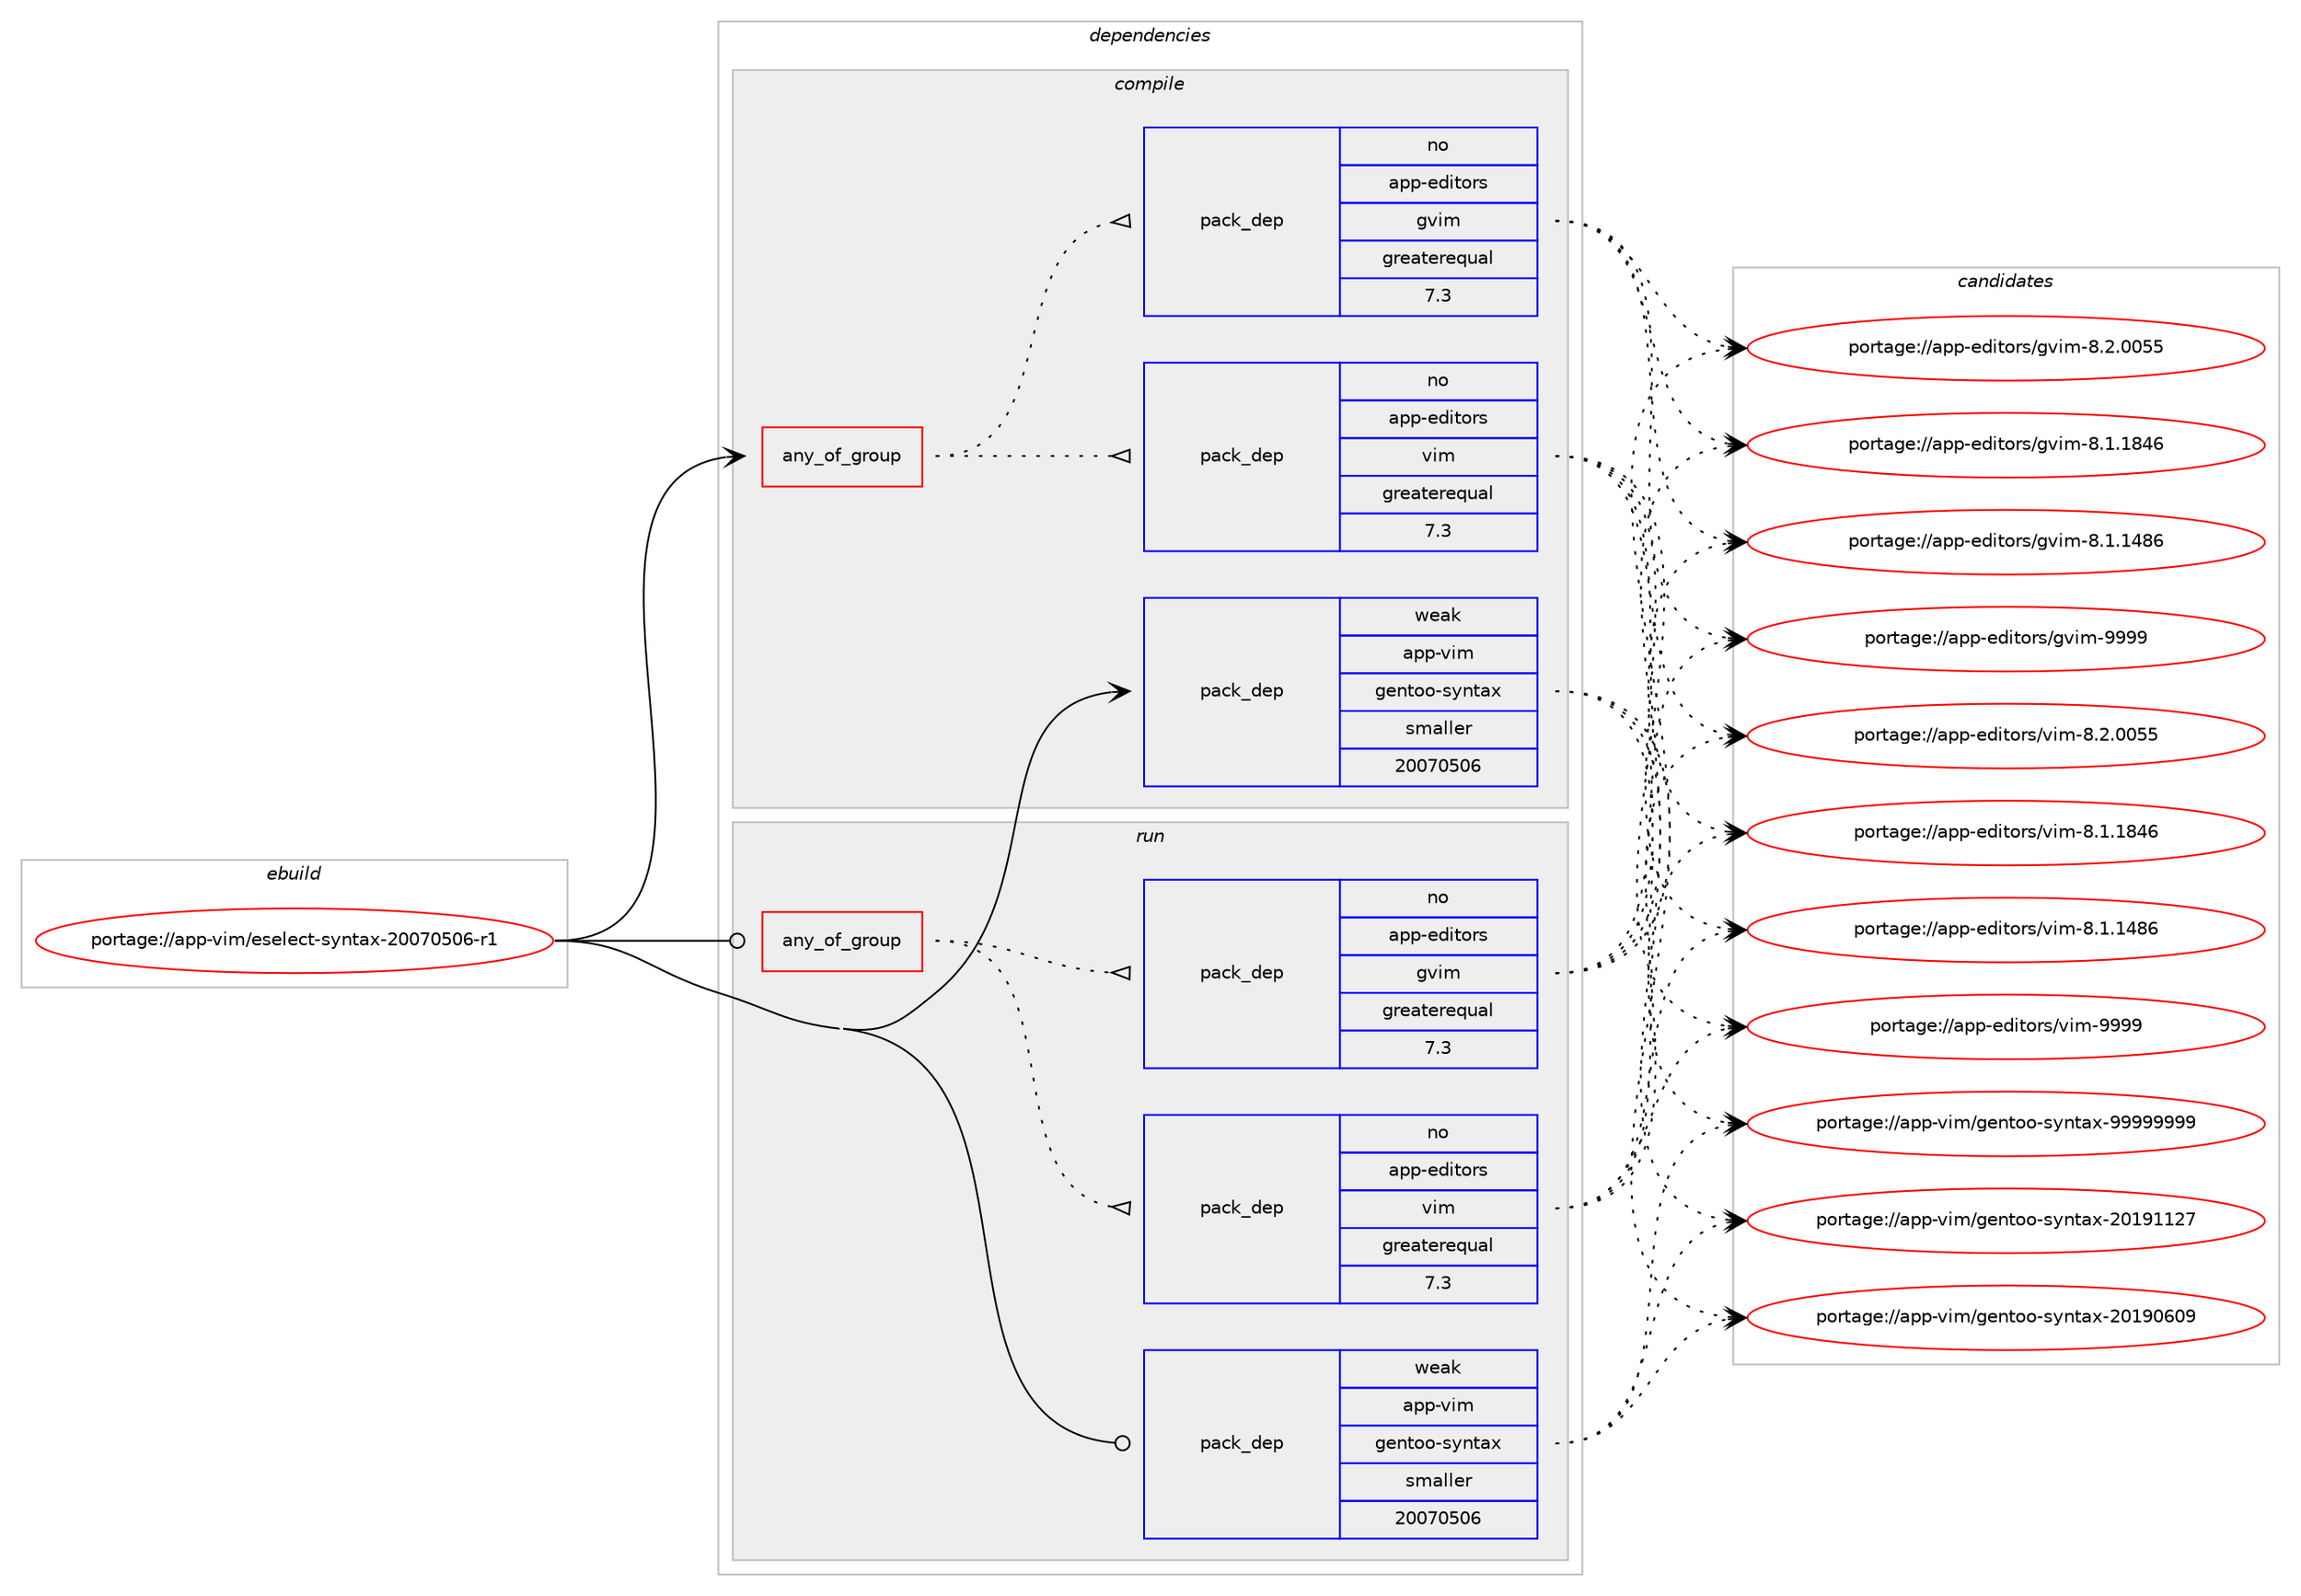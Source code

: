 digraph prolog {

# *************
# Graph options
# *************

newrank=true;
concentrate=true;
compound=true;
graph [rankdir=LR,fontname=Helvetica,fontsize=10,ranksep=1.5];#, ranksep=2.5, nodesep=0.2];
edge  [arrowhead=vee];
node  [fontname=Helvetica,fontsize=10];

# **********
# The ebuild
# **********

subgraph cluster_leftcol {
color=gray;
label=<<i>ebuild</i>>;
id [label="portage://app-vim/eselect-syntax-20070506-r1", color=red, width=4, href="../app-vim/eselect-syntax-20070506-r1.svg"];
}

# ****************
# The dependencies
# ****************

subgraph cluster_midcol {
color=gray;
label=<<i>dependencies</i>>;
subgraph cluster_compile {
fillcolor="#eeeeee";
style=filled;
label=<<i>compile</i>>;
subgraph any7474 {
dependency590109 [label=<<TABLE BORDER="0" CELLBORDER="1" CELLSPACING="0" CELLPADDING="4"><TR><TD CELLPADDING="10">any_of_group</TD></TR></TABLE>>, shape=none, color=red];subgraph pack443200 {
dependency590110 [label=<<TABLE BORDER="0" CELLBORDER="1" CELLSPACING="0" CELLPADDING="4" WIDTH="220"><TR><TD ROWSPAN="6" CELLPADDING="30">pack_dep</TD></TR><TR><TD WIDTH="110">no</TD></TR><TR><TD>app-editors</TD></TR><TR><TD>vim</TD></TR><TR><TD>greaterequal</TD></TR><TR><TD>7.3</TD></TR></TABLE>>, shape=none, color=blue];
}
dependency590109:e -> dependency590110:w [weight=20,style="dotted",arrowhead="oinv"];
subgraph pack443201 {
dependency590111 [label=<<TABLE BORDER="0" CELLBORDER="1" CELLSPACING="0" CELLPADDING="4" WIDTH="220"><TR><TD ROWSPAN="6" CELLPADDING="30">pack_dep</TD></TR><TR><TD WIDTH="110">no</TD></TR><TR><TD>app-editors</TD></TR><TR><TD>gvim</TD></TR><TR><TD>greaterequal</TD></TR><TR><TD>7.3</TD></TR></TABLE>>, shape=none, color=blue];
}
dependency590109:e -> dependency590111:w [weight=20,style="dotted",arrowhead="oinv"];
}
id:e -> dependency590109:w [weight=20,style="solid",arrowhead="vee"];
subgraph pack443202 {
dependency590112 [label=<<TABLE BORDER="0" CELLBORDER="1" CELLSPACING="0" CELLPADDING="4" WIDTH="220"><TR><TD ROWSPAN="6" CELLPADDING="30">pack_dep</TD></TR><TR><TD WIDTH="110">weak</TD></TR><TR><TD>app-vim</TD></TR><TR><TD>gentoo-syntax</TD></TR><TR><TD>smaller</TD></TR><TR><TD>20070506</TD></TR></TABLE>>, shape=none, color=blue];
}
id:e -> dependency590112:w [weight=20,style="solid",arrowhead="vee"];
}
subgraph cluster_compileandrun {
fillcolor="#eeeeee";
style=filled;
label=<<i>compile and run</i>>;
}
subgraph cluster_run {
fillcolor="#eeeeee";
style=filled;
label=<<i>run</i>>;
subgraph any7475 {
dependency590113 [label=<<TABLE BORDER="0" CELLBORDER="1" CELLSPACING="0" CELLPADDING="4"><TR><TD CELLPADDING="10">any_of_group</TD></TR></TABLE>>, shape=none, color=red];subgraph pack443203 {
dependency590114 [label=<<TABLE BORDER="0" CELLBORDER="1" CELLSPACING="0" CELLPADDING="4" WIDTH="220"><TR><TD ROWSPAN="6" CELLPADDING="30">pack_dep</TD></TR><TR><TD WIDTH="110">no</TD></TR><TR><TD>app-editors</TD></TR><TR><TD>vim</TD></TR><TR><TD>greaterequal</TD></TR><TR><TD>7.3</TD></TR></TABLE>>, shape=none, color=blue];
}
dependency590113:e -> dependency590114:w [weight=20,style="dotted",arrowhead="oinv"];
subgraph pack443204 {
dependency590115 [label=<<TABLE BORDER="0" CELLBORDER="1" CELLSPACING="0" CELLPADDING="4" WIDTH="220"><TR><TD ROWSPAN="6" CELLPADDING="30">pack_dep</TD></TR><TR><TD WIDTH="110">no</TD></TR><TR><TD>app-editors</TD></TR><TR><TD>gvim</TD></TR><TR><TD>greaterequal</TD></TR><TR><TD>7.3</TD></TR></TABLE>>, shape=none, color=blue];
}
dependency590113:e -> dependency590115:w [weight=20,style="dotted",arrowhead="oinv"];
}
id:e -> dependency590113:w [weight=20,style="solid",arrowhead="odot"];
subgraph pack443205 {
dependency590116 [label=<<TABLE BORDER="0" CELLBORDER="1" CELLSPACING="0" CELLPADDING="4" WIDTH="220"><TR><TD ROWSPAN="6" CELLPADDING="30">pack_dep</TD></TR><TR><TD WIDTH="110">weak</TD></TR><TR><TD>app-vim</TD></TR><TR><TD>gentoo-syntax</TD></TR><TR><TD>smaller</TD></TR><TR><TD>20070506</TD></TR></TABLE>>, shape=none, color=blue];
}
id:e -> dependency590116:w [weight=20,style="solid",arrowhead="odot"];
}
}

# **************
# The candidates
# **************

subgraph cluster_choices {
rank=same;
color=gray;
label=<<i>candidates</i>>;

subgraph choice443200 {
color=black;
nodesep=1;
choice9711211245101100105116111114115471181051094557575757 [label="portage://app-editors/vim-9999", color=red, width=4,href="../app-editors/vim-9999.svg"];
choice971121124510110010511611111411547118105109455646504648485353 [label="portage://app-editors/vim-8.2.0055", color=red, width=4,href="../app-editors/vim-8.2.0055.svg"];
choice971121124510110010511611111411547118105109455646494649565254 [label="portage://app-editors/vim-8.1.1846", color=red, width=4,href="../app-editors/vim-8.1.1846.svg"];
choice971121124510110010511611111411547118105109455646494649525654 [label="portage://app-editors/vim-8.1.1486", color=red, width=4,href="../app-editors/vim-8.1.1486.svg"];
dependency590110:e -> choice9711211245101100105116111114115471181051094557575757:w [style=dotted,weight="100"];
dependency590110:e -> choice971121124510110010511611111411547118105109455646504648485353:w [style=dotted,weight="100"];
dependency590110:e -> choice971121124510110010511611111411547118105109455646494649565254:w [style=dotted,weight="100"];
dependency590110:e -> choice971121124510110010511611111411547118105109455646494649525654:w [style=dotted,weight="100"];
}
subgraph choice443201 {
color=black;
nodesep=1;
choice9711211245101100105116111114115471031181051094557575757 [label="portage://app-editors/gvim-9999", color=red, width=4,href="../app-editors/gvim-9999.svg"];
choice971121124510110010511611111411547103118105109455646504648485353 [label="portage://app-editors/gvim-8.2.0055", color=red, width=4,href="../app-editors/gvim-8.2.0055.svg"];
choice971121124510110010511611111411547103118105109455646494649565254 [label="portage://app-editors/gvim-8.1.1846", color=red, width=4,href="../app-editors/gvim-8.1.1846.svg"];
choice971121124510110010511611111411547103118105109455646494649525654 [label="portage://app-editors/gvim-8.1.1486", color=red, width=4,href="../app-editors/gvim-8.1.1486.svg"];
dependency590111:e -> choice9711211245101100105116111114115471031181051094557575757:w [style=dotted,weight="100"];
dependency590111:e -> choice971121124510110010511611111411547103118105109455646504648485353:w [style=dotted,weight="100"];
dependency590111:e -> choice971121124510110010511611111411547103118105109455646494649565254:w [style=dotted,weight="100"];
dependency590111:e -> choice971121124510110010511611111411547103118105109455646494649525654:w [style=dotted,weight="100"];
}
subgraph choice443202 {
color=black;
nodesep=1;
choice9711211245118105109471031011101161111114511512111011697120455757575757575757 [label="portage://app-vim/gentoo-syntax-99999999", color=red, width=4,href="../app-vim/gentoo-syntax-99999999.svg"];
choice9711211245118105109471031011101161111114511512111011697120455048495749495055 [label="portage://app-vim/gentoo-syntax-20191127", color=red, width=4,href="../app-vim/gentoo-syntax-20191127.svg"];
choice9711211245118105109471031011101161111114511512111011697120455048495748544857 [label="portage://app-vim/gentoo-syntax-20190609", color=red, width=4,href="../app-vim/gentoo-syntax-20190609.svg"];
dependency590112:e -> choice9711211245118105109471031011101161111114511512111011697120455757575757575757:w [style=dotted,weight="100"];
dependency590112:e -> choice9711211245118105109471031011101161111114511512111011697120455048495749495055:w [style=dotted,weight="100"];
dependency590112:e -> choice9711211245118105109471031011101161111114511512111011697120455048495748544857:w [style=dotted,weight="100"];
}
subgraph choice443203 {
color=black;
nodesep=1;
choice9711211245101100105116111114115471181051094557575757 [label="portage://app-editors/vim-9999", color=red, width=4,href="../app-editors/vim-9999.svg"];
choice971121124510110010511611111411547118105109455646504648485353 [label="portage://app-editors/vim-8.2.0055", color=red, width=4,href="../app-editors/vim-8.2.0055.svg"];
choice971121124510110010511611111411547118105109455646494649565254 [label="portage://app-editors/vim-8.1.1846", color=red, width=4,href="../app-editors/vim-8.1.1846.svg"];
choice971121124510110010511611111411547118105109455646494649525654 [label="portage://app-editors/vim-8.1.1486", color=red, width=4,href="../app-editors/vim-8.1.1486.svg"];
dependency590114:e -> choice9711211245101100105116111114115471181051094557575757:w [style=dotted,weight="100"];
dependency590114:e -> choice971121124510110010511611111411547118105109455646504648485353:w [style=dotted,weight="100"];
dependency590114:e -> choice971121124510110010511611111411547118105109455646494649565254:w [style=dotted,weight="100"];
dependency590114:e -> choice971121124510110010511611111411547118105109455646494649525654:w [style=dotted,weight="100"];
}
subgraph choice443204 {
color=black;
nodesep=1;
choice9711211245101100105116111114115471031181051094557575757 [label="portage://app-editors/gvim-9999", color=red, width=4,href="../app-editors/gvim-9999.svg"];
choice971121124510110010511611111411547103118105109455646504648485353 [label="portage://app-editors/gvim-8.2.0055", color=red, width=4,href="../app-editors/gvim-8.2.0055.svg"];
choice971121124510110010511611111411547103118105109455646494649565254 [label="portage://app-editors/gvim-8.1.1846", color=red, width=4,href="../app-editors/gvim-8.1.1846.svg"];
choice971121124510110010511611111411547103118105109455646494649525654 [label="portage://app-editors/gvim-8.1.1486", color=red, width=4,href="../app-editors/gvim-8.1.1486.svg"];
dependency590115:e -> choice9711211245101100105116111114115471031181051094557575757:w [style=dotted,weight="100"];
dependency590115:e -> choice971121124510110010511611111411547103118105109455646504648485353:w [style=dotted,weight="100"];
dependency590115:e -> choice971121124510110010511611111411547103118105109455646494649565254:w [style=dotted,weight="100"];
dependency590115:e -> choice971121124510110010511611111411547103118105109455646494649525654:w [style=dotted,weight="100"];
}
subgraph choice443205 {
color=black;
nodesep=1;
choice9711211245118105109471031011101161111114511512111011697120455757575757575757 [label="portage://app-vim/gentoo-syntax-99999999", color=red, width=4,href="../app-vim/gentoo-syntax-99999999.svg"];
choice9711211245118105109471031011101161111114511512111011697120455048495749495055 [label="portage://app-vim/gentoo-syntax-20191127", color=red, width=4,href="../app-vim/gentoo-syntax-20191127.svg"];
choice9711211245118105109471031011101161111114511512111011697120455048495748544857 [label="portage://app-vim/gentoo-syntax-20190609", color=red, width=4,href="../app-vim/gentoo-syntax-20190609.svg"];
dependency590116:e -> choice9711211245118105109471031011101161111114511512111011697120455757575757575757:w [style=dotted,weight="100"];
dependency590116:e -> choice9711211245118105109471031011101161111114511512111011697120455048495749495055:w [style=dotted,weight="100"];
dependency590116:e -> choice9711211245118105109471031011101161111114511512111011697120455048495748544857:w [style=dotted,weight="100"];
}
}

}
